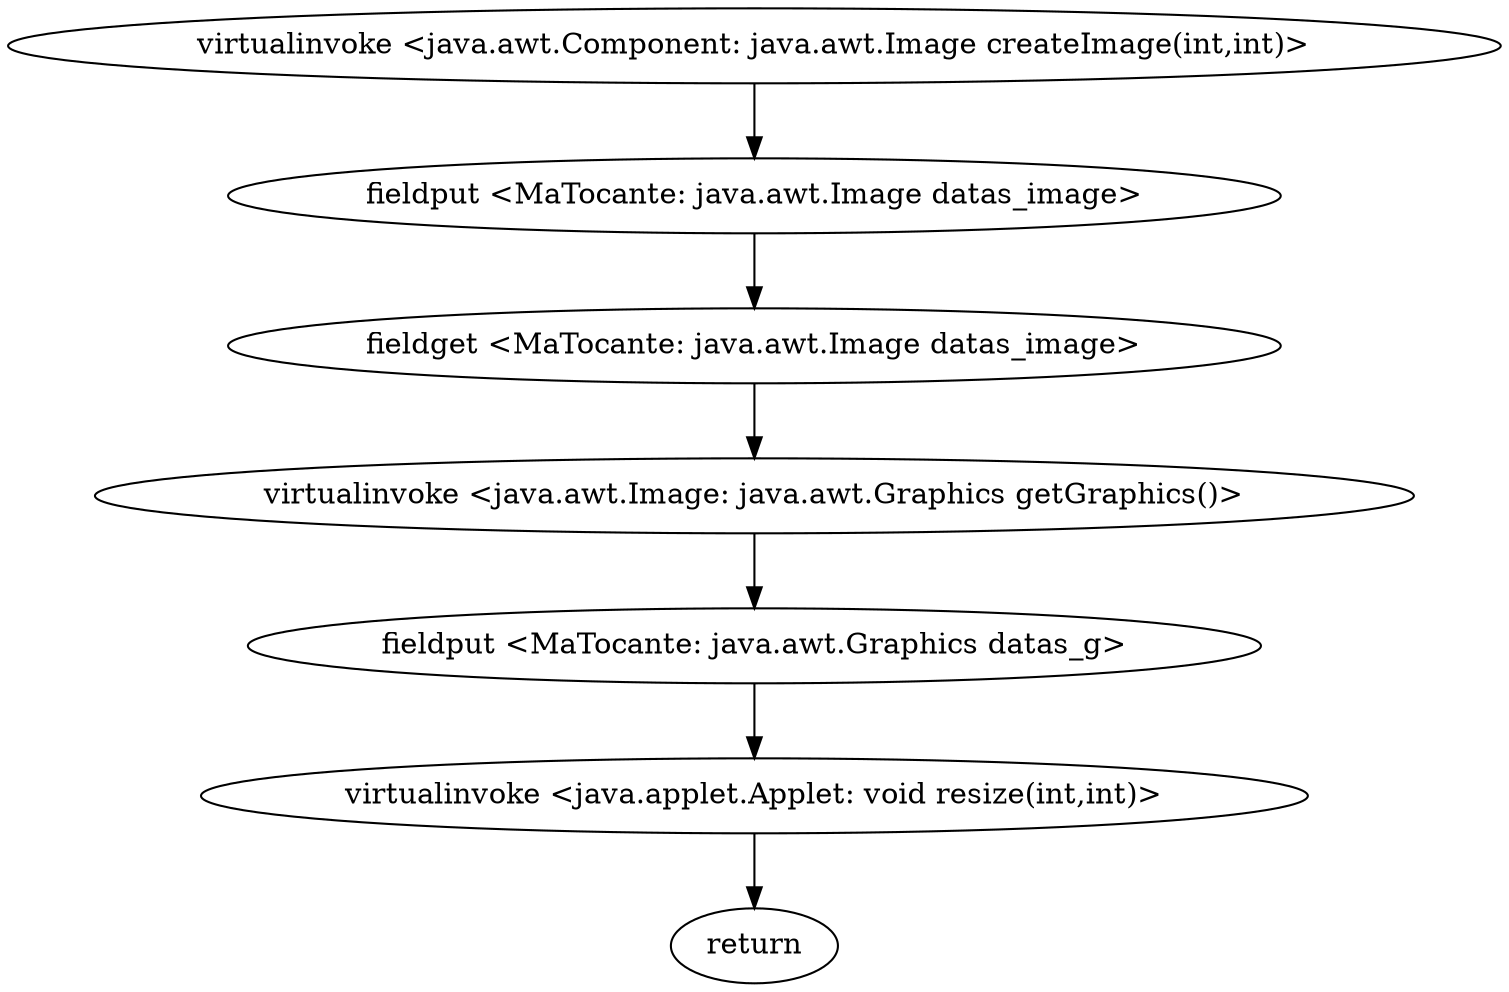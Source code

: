 digraph "" {
"virtualinvoke <java.awt.Component: java.awt.Image createImage(int,int)>";
 "virtualinvoke <java.awt.Component: java.awt.Image createImage(int,int)>"->"fieldput <MaTocante: java.awt.Image datas_image>";
 "fieldput <MaTocante: java.awt.Image datas_image>"->"fieldget <MaTocante: java.awt.Image datas_image>";
 "fieldget <MaTocante: java.awt.Image datas_image>"->"virtualinvoke <java.awt.Image: java.awt.Graphics getGraphics()>";
 "virtualinvoke <java.awt.Image: java.awt.Graphics getGraphics()>"->"fieldput <MaTocante: java.awt.Graphics datas_g>";
 "fieldput <MaTocante: java.awt.Graphics datas_g>"->"virtualinvoke <java.applet.Applet: void resize(int,int)>";
 "virtualinvoke <java.applet.Applet: void resize(int,int)>"->"return";
}
